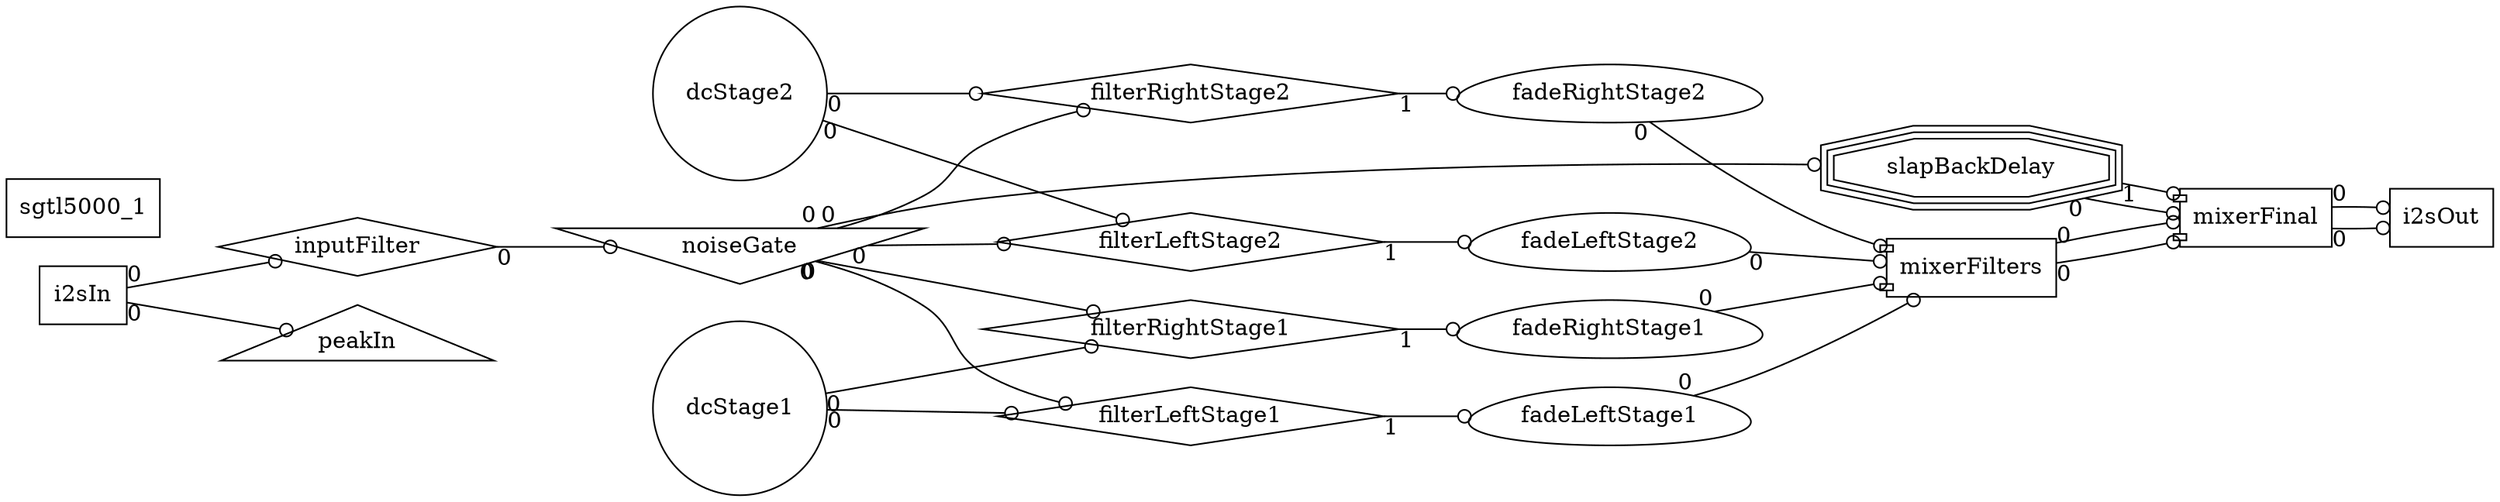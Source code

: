 digraph G {
	graph [rankdir=LR]
	fadeLeftStage2 [shape=egg]
	slapBackDelay [shape=tripleoctagon]
	dcStage1 [shape=circle]
	i2sOut [shape=box]
	peakIn [shape=triangle]
	sgtl5000_1 [shape=box]
	i2sIn [shape=box]
	filterLeftStage2 [shape=diamond]
	fadeRightStage2 [shape=egg]
	mixerFilters [shape=component]
	fadeRightStage1 [shape=egg]
	mixerFinal [shape=component]
	filterRightStage1 [shape=diamond]
	noiseGate [shape=invtriangle]
	filterLeftStage1 [shape=diamond]
	filterRightStage2 [shape=diamond]
	dcStage2 [shape=circle]
	inputFilter [shape=diamond]
	fadeLeftStage1 [shape=egg]
	i2sIn -> peakIn [arrowhead=odot headlable=0 taillabel=0]
	i2sIn -> inputFilter [arrowhead=odot headlable=0 taillabel=0]
	inputFilter -> noiseGate [arrowhead=odot headlable=0 taillabel=0]
	noiseGate -> filterRightStage1 [arrowhead=odot headlable=0 taillabel=0]
	noiseGate -> filterRightStage2 [arrowhead=odot headlable=0 taillabel=0]
	noiseGate -> slapBackDelay [arrowhead=odot headlable=0 taillabel=0]
	slapBackDelay -> mixerFinal [arrowhead=odot headlable=2 taillabel=0]
	slapBackDelay -> mixerFinal [arrowhead=odot headlable=3 taillabel=1]
	dcStage1 -> filterLeftStage1 [arrowhead=odot headlable=1 taillabel=0]
	dcStage1 -> filterRightStage1 [arrowhead=odot headlable=1 taillabel=0]
	dcStage2 -> filterLeftStage2 [arrowhead=odot headlable=1 taillabel=0]
	dcStage2 -> filterRightStage2 [arrowhead=odot headlable=1 taillabel=0]
	noiseGate -> filterLeftStage1 [arrowhead=odot headlable=0 taillabel=0]
	noiseGate -> filterLeftStage2 [arrowhead=odot headlable=0 taillabel=0]
	filterLeftStage1 -> fadeLeftStage1 [arrowhead=odot headlable=0 taillabel=1]
	filterRightStage1 -> fadeRightStage1 [arrowhead=odot headlable=0 taillabel=1]
	filterLeftStage2 -> fadeLeftStage2 [arrowhead=odot headlable=0 taillabel=1]
	filterRightStage2 -> fadeRightStage2 [arrowhead=odot headlable=0 taillabel=1]
	fadeLeftStage1 -> mixerFilters [arrowhead=odot headlable=0 taillabel=0]
	fadeLeftStage2 -> mixerFilters [arrowhead=odot headlable=1 taillabel=0]
	fadeRightStage1 -> mixerFilters [arrowhead=odot headlable=2 taillabel=0]
	fadeRightStage2 -> mixerFilters [arrowhead=odot headlable=3 taillabel=0]
	mixerFilters -> mixerFinal [arrowhead=odot headlable=0 taillabel=0]
	mixerFilters -> mixerFinal [arrowhead=odot headlable=1 taillabel=0]
	mixerFinal -> i2sOut [arrowhead=odot headlable=0 taillabel=0]
	mixerFinal -> i2sOut [arrowhead=odot headlable=1 taillabel=0]
}
